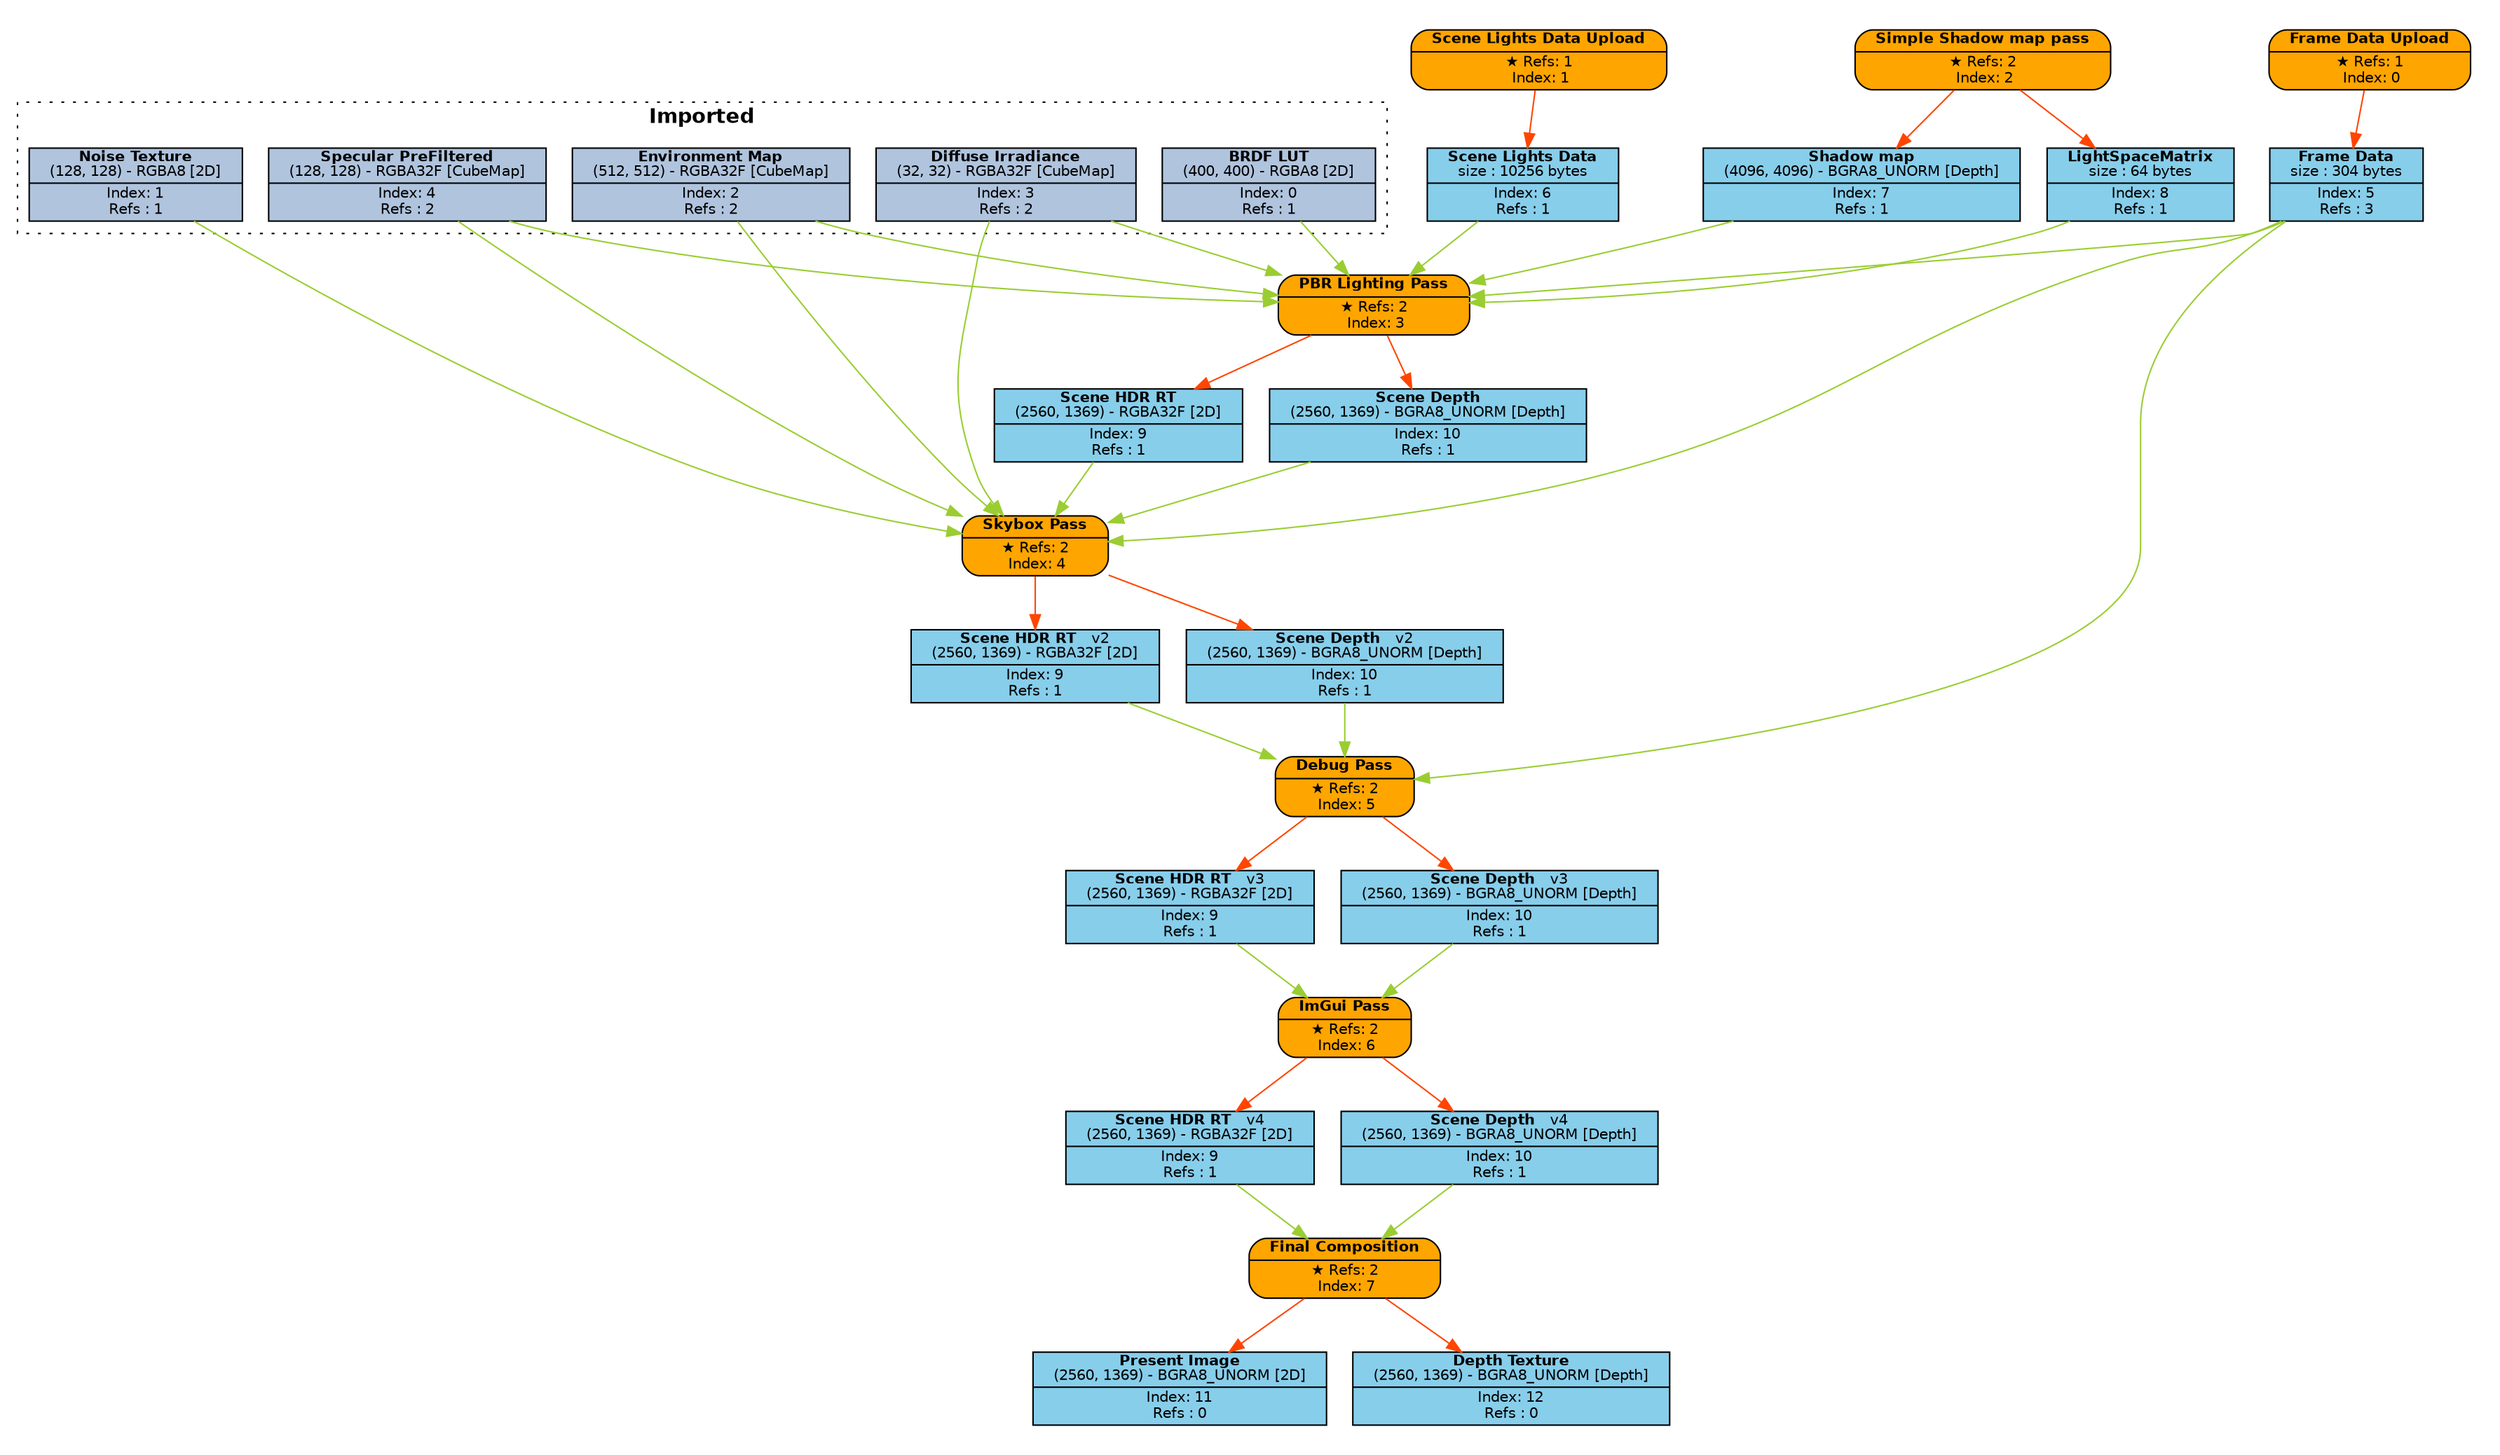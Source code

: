 digraph FrameGraph {
graph [style=invis, rankdir="TB" ordering=out, splines=spline]
node [shape=record, fontname="helvetica", fontsize=10, margin="0.2,0.03"]

P0 [label=<{ {<B>Frame Data Upload</B>} | {&#x2605; Refs: 1<BR/> Index: 0} }> style="rounded,filled", fillcolor=orange]
P1 [label=<{ {<B>Scene Lights Data Upload</B>} | {&#x2605; Refs: 1<BR/> Index: 1} }> style="rounded,filled", fillcolor=orange]
P2 [label=<{ {<B>Simple Shadow map pass</B>} | {&#x2605; Refs: 2<BR/> Index: 2} }> style="rounded,filled", fillcolor=orange]
P3 [label=<{ {<B>PBR Lighting Pass</B>} | {&#x2605; Refs: 2<BR/> Index: 3} }> style="rounded,filled", fillcolor=orange]
P4 [label=<{ {<B>Skybox Pass</B>} | {&#x2605; Refs: 2<BR/> Index: 4} }> style="rounded,filled", fillcolor=orange]
P5 [label=<{ {<B>Debug Pass</B>} | {&#x2605; Refs: 2<BR/> Index: 5} }> style="rounded,filled", fillcolor=orange]
P6 [label=<{ {<B>ImGui Pass</B>} | {&#x2605; Refs: 2<BR/> Index: 6} }> style="rounded,filled", fillcolor=orange]
P7 [label=<{ {<B>Final Composition</B>} | {&#x2605; Refs: 2<BR/> Index: 7} }> style="rounded,filled", fillcolor=orange]

R0_1 [label=<{ {<B>BRDF LUT</B><BR/>(400, 400) - RGBA8 [2D]} | {Index: 0<BR/>Refs : 1} }> style=filled, fillcolor=lightsteelblue]
R1_1 [label=<{ {<B>Noise Texture</B><BR/>(128, 128) - RGBA8 [2D]} | {Index: 1<BR/>Refs : 1} }> style=filled, fillcolor=lightsteelblue]
R2_1 [label=<{ {<B>Environment Map</B><BR/>(512, 512) - RGBA32F [CubeMap]} | {Index: 2<BR/>Refs : 2} }> style=filled, fillcolor=lightsteelblue]
R3_1 [label=<{ {<B>Diffuse Irradiance</B><BR/>(32, 32) - RGBA32F [CubeMap]} | {Index: 3<BR/>Refs : 2} }> style=filled, fillcolor=lightsteelblue]
R4_1 [label=<{ {<B>Specular PreFiltered</B><BR/>(128, 128) - RGBA32F [CubeMap]} | {Index: 4<BR/>Refs : 2} }> style=filled, fillcolor=lightsteelblue]
R5_1 [label=<{ {<B>Frame Data</B><BR/>size : 304 bytes} | {Index: 5<BR/>Refs : 3} }> style=filled, fillcolor=skyblue]
R6_1 [label=<{ {<B>Scene Lights Data</B><BR/>size : 10256 bytes} | {Index: 6<BR/>Refs : 1} }> style=filled, fillcolor=skyblue]
R7_1 [label=<{ {<B>Shadow map</B><BR/>(4096, 4096) - BGRA8_UNORM [Depth]} | {Index: 7<BR/>Refs : 1} }> style=filled, fillcolor=skyblue]
R8_1 [label=<{ {<B>LightSpaceMatrix</B><BR/>size : 64 bytes} | {Index: 8<BR/>Refs : 1} }> style=filled, fillcolor=skyblue]
R9_1 [label=<{ {<B>Scene HDR RT</B><BR/>(2560, 1369) - RGBA32F [2D]} | {Index: 9<BR/>Refs : 1} }> style=filled, fillcolor=skyblue]
R10_1 [label=<{ {<B>Scene Depth</B><BR/>(2560, 1369) - BGRA8_UNORM [Depth]} | {Index: 10<BR/>Refs : 1} }> style=filled, fillcolor=skyblue]
R9_2 [label=<{ {<B>Scene HDR RT</B>   <FONT>v2</FONT><BR/>(2560, 1369) - RGBA32F [2D]} | {Index: 9<BR/>Refs : 1} }> style=filled, fillcolor=skyblue]
R10_2 [label=<{ {<B>Scene Depth</B>   <FONT>v2</FONT><BR/>(2560, 1369) - BGRA8_UNORM [Depth]} | {Index: 10<BR/>Refs : 1} }> style=filled, fillcolor=skyblue]
R9_3 [label=<{ {<B>Scene HDR RT</B>   <FONT>v3</FONT><BR/>(2560, 1369) - RGBA32F [2D]} | {Index: 9<BR/>Refs : 1} }> style=filled, fillcolor=skyblue]
R10_3 [label=<{ {<B>Scene Depth</B>   <FONT>v3</FONT><BR/>(2560, 1369) - BGRA8_UNORM [Depth]} | {Index: 10<BR/>Refs : 1} }> style=filled, fillcolor=skyblue]
R9_4 [label=<{ {<B>Scene HDR RT</B>   <FONT>v4</FONT><BR/>(2560, 1369) - RGBA32F [2D]} | {Index: 9<BR/>Refs : 1} }> style=filled, fillcolor=skyblue]
R10_4 [label=<{ {<B>Scene Depth</B>   <FONT>v4</FONT><BR/>(2560, 1369) - BGRA8_UNORM [Depth]} | {Index: 10<BR/>Refs : 1} }> style=filled, fillcolor=skyblue]
R11_1 [label=<{ {<B>Present Image</B><BR/>(2560, 1369) - BGRA8_UNORM [2D]} | {Index: 11<BR/>Refs : 0} }> style=filled, fillcolor=skyblue]
R12_1 [label=<{ {<B>Depth Texture</B><BR/>(2560, 1369) - BGRA8_UNORM [Depth]} | {Index: 12<BR/>Refs : 0} }> style=filled, fillcolor=skyblue]

P0 -> { R5_1 } [color=orangered]
P1 -> { R6_1 } [color=orangered]
P2 -> { R7_1 R8_1 } [color=orangered]
P3 -> { R9_1 R10_1 } [color=orangered]
P4 -> { R9_2 R10_2 } [color=orangered]
P5 -> { R9_3 R10_3 } [color=orangered]
P6 -> { R9_4 R10_4 } [color=orangered]
P7 -> { R11_1 R12_1 } [color=orangered]

R0_1 -> { P3 } [color=olivedrab3]
R1_1 -> { P4 } [color=olivedrab3]
R2_1 -> { P3 P4 } [color=olivedrab3]
R3_1 -> { P3 P4 } [color=olivedrab3]
R4_1 -> { P3 P4 } [color=olivedrab3]
R5_1 -> { P3 P4 P5 } [color=olivedrab3]
R6_1 -> { P3 } [color=olivedrab3]
R7_1 -> { P3 } [color=olivedrab3]
R8_1 -> { P3 } [color=olivedrab3]
R9_1 -> { P4 } [color=olivedrab3]
R10_1 -> { P4 } [color=olivedrab3]
R9_2 -> { P5 } [color=olivedrab3]
R10_2 -> { P5 } [color=olivedrab3]
R9_3 -> { P6 } [color=olivedrab3]
R10_3 -> { P6 } [color=olivedrab3]
R9_4 -> { P7 } [color=olivedrab3]
R10_4 -> { P7 } [color=olivedrab3]
R11_1 -> { } [color=olivedrab3]
R12_1 -> { } [color=olivedrab3]

subgraph cluster_0 {
P0 R5_1 
}
subgraph cluster_1 {
P1 R6_1 
}
subgraph cluster_2 {
P2 R7_1 R8_1 
}
subgraph cluster_3 {
P3 R9_1 R10_1 
}
subgraph cluster_4 {
P4 
}
subgraph cluster_5 {
P5 
}
subgraph cluster_6 {
P6 
}
subgraph cluster_7 {
P7 R11_1 R12_1 
}

subgraph cluster_imported_resources {
graph [style=dotted, fontname="helvetica", label=< <B>Imported</B> >]
R0_1 R1_1 R2_1 R3_1 R4_1 
}

}
